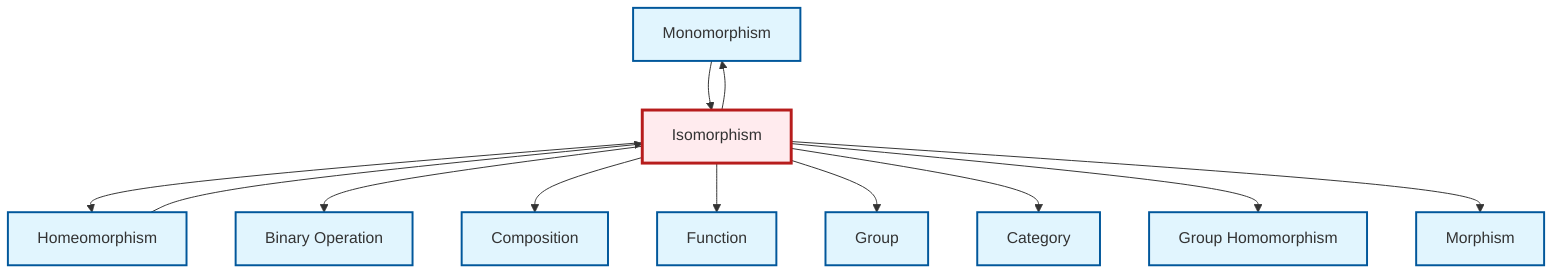 graph TD
    classDef definition fill:#e1f5fe,stroke:#01579b,stroke-width:2px
    classDef theorem fill:#f3e5f5,stroke:#4a148c,stroke-width:2px
    classDef axiom fill:#fff3e0,stroke:#e65100,stroke-width:2px
    classDef example fill:#e8f5e9,stroke:#1b5e20,stroke-width:2px
    classDef current fill:#ffebee,stroke:#b71c1c,stroke-width:3px
    def-composition["Composition"]:::definition
    def-monomorphism["Monomorphism"]:::definition
    def-isomorphism["Isomorphism"]:::definition
    def-group["Group"]:::definition
    def-homeomorphism["Homeomorphism"]:::definition
    def-function["Function"]:::definition
    def-category["Category"]:::definition
    def-homomorphism["Group Homomorphism"]:::definition
    def-morphism["Morphism"]:::definition
    def-binary-operation["Binary Operation"]:::definition
    def-isomorphism --> def-homeomorphism
    def-homeomorphism --> def-isomorphism
    def-isomorphism --> def-binary-operation
    def-isomorphism --> def-composition
    def-isomorphism --> def-function
    def-isomorphism --> def-monomorphism
    def-monomorphism --> def-isomorphism
    def-isomorphism --> def-group
    def-isomorphism --> def-category
    def-isomorphism --> def-homomorphism
    def-isomorphism --> def-morphism
    class def-isomorphism current